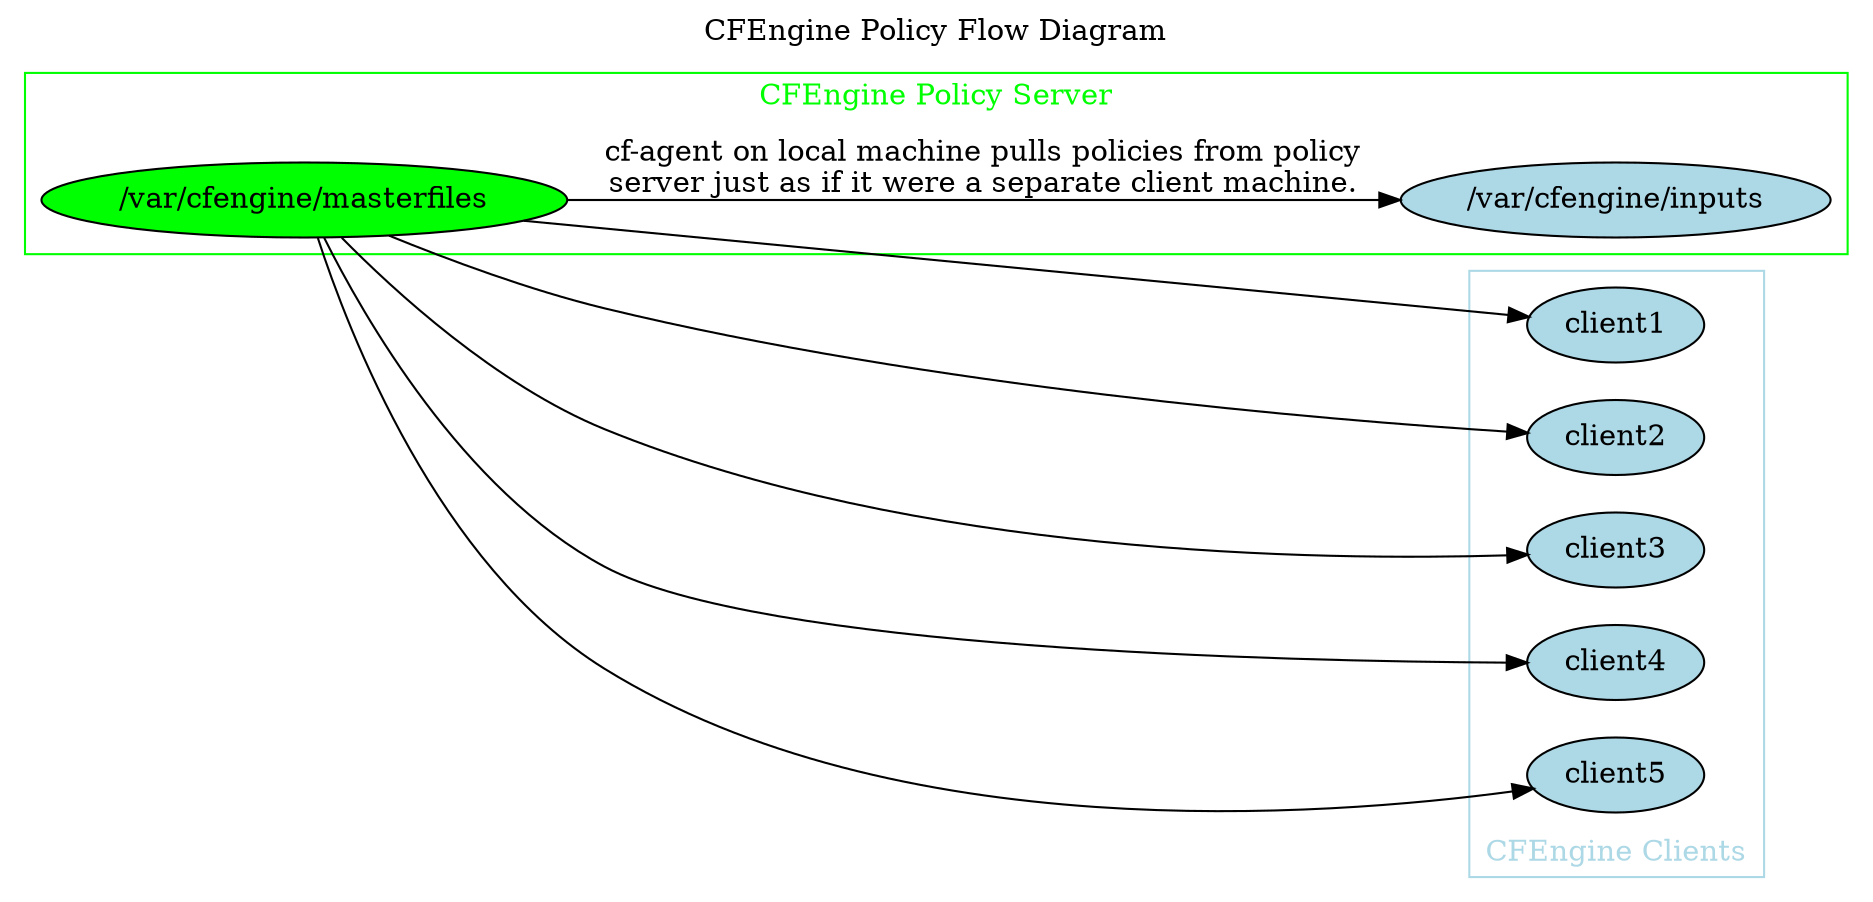 digraph backup_process {
		label="CFEngine Policy Flow Diagram"
		labelloc=t;
		rankdir=LR;

   subgraph cluster_0 {
      node [style=filled];
      color=green
		fontcolor=green
		rank=same;
		rankdir=LR;
		label="CFEngine Policy Server";
		labelloc=t;
      policy_masterfiles [ fillcolor="green", label="/var/cfengine/masterfiles" ];		
      policy_inputs [ fillcolor="lightblue", label="/var/cfengine/inputs" ];		
		}

   subgraph cluster_1 {
		node [style=filled];
      color=lightblue
		fontcolor=lightblue
		rank=same;
		rankdir=LR;
		label="CFEngine Clients";
		labelloc=b;
      client1 [ fillcolor=lightblue,label="client1" ];		
      client2 [ fillcolor=lightblue,label="client2" ];		
      client3 [ fillcolor=lightblue,label="client3" ];		
      client4 [ fillcolor=lightblue,label="client4" ];		
      client5 [ fillcolor=lightblue,label="client5" ];		
		}

    policy_masterfiles -> policy_inputs [label="cf-agent on local machine pulls policies from policy\rserver just as if it were a separate client machine."] ;
	 policy_masterfiles -> client1;
	 policy_masterfiles -> client2;
	 policy_masterfiles -> client3;
	 policy_masterfiles -> client4;
	 policy_masterfiles -> client5;

}

